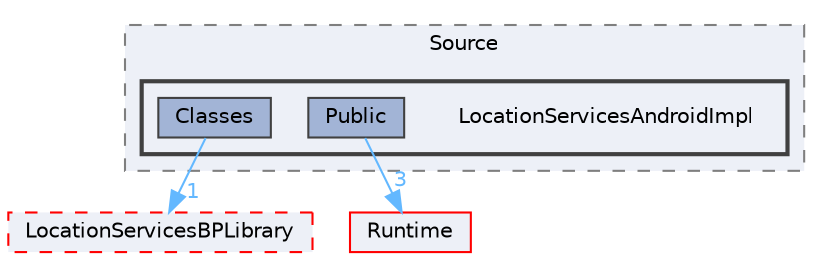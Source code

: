 digraph "LocationServicesAndroidImpl"
{
 // INTERACTIVE_SVG=YES
 // LATEX_PDF_SIZE
  bgcolor="transparent";
  edge [fontname=Helvetica,fontsize=10,labelfontname=Helvetica,labelfontsize=10];
  node [fontname=Helvetica,fontsize=10,shape=box,height=0.2,width=0.4];
  compound=true
  subgraph clusterdir_04f23b472e027b699dbb328b210845a5 {
    graph [ bgcolor="#edf0f7", pencolor="grey50", label="Source", fontname=Helvetica,fontsize=10 style="filled,dashed", URL="dir_04f23b472e027b699dbb328b210845a5.html",tooltip=""]
  subgraph clusterdir_5c08d11a5cd085e31a22cab90bcf8a86 {
    graph [ bgcolor="#edf0f7", pencolor="grey25", label="", fontname=Helvetica,fontsize=10 style="filled,bold", URL="dir_5c08d11a5cd085e31a22cab90bcf8a86.html",tooltip=""]
    dir_5c08d11a5cd085e31a22cab90bcf8a86 [shape=plaintext, label="LocationServicesAndroidImpl"];
  dir_adff147008a5791e4fe008fb44a9fe62 [label="Classes", fillcolor="#a2b4d6", color="grey25", style="filled", URL="dir_adff147008a5791e4fe008fb44a9fe62.html",tooltip=""];
  dir_4131e40847a043337f0a3f9eb8a7c990 [label="Public", fillcolor="#a2b4d6", color="grey25", style="filled", URL="dir_4131e40847a043337f0a3f9eb8a7c990.html",tooltip=""];
  }
  }
  dir_149b605e3dba403da3e5d4c73695e2fb [label="LocationServicesBPLibrary", fillcolor="#edf0f7", color="red", style="filled,dashed", URL="dir_149b605e3dba403da3e5d4c73695e2fb.html",tooltip=""];
  dir_7536b172fbd480bfd146a1b1acd6856b [label="Runtime", fillcolor="#edf0f7", color="red", style="filled", URL="dir_7536b172fbd480bfd146a1b1acd6856b.html",tooltip=""];
  dir_adff147008a5791e4fe008fb44a9fe62->dir_149b605e3dba403da3e5d4c73695e2fb [headlabel="1", labeldistance=1.5 headhref="dir_000181_000586.html" href="dir_000181_000586.html" color="steelblue1" fontcolor="steelblue1"];
  dir_4131e40847a043337f0a3f9eb8a7c990->dir_7536b172fbd480bfd146a1b1acd6856b [headlabel="3", labeldistance=1.5 headhref="dir_000871_000984.html" href="dir_000871_000984.html" color="steelblue1" fontcolor="steelblue1"];
}
